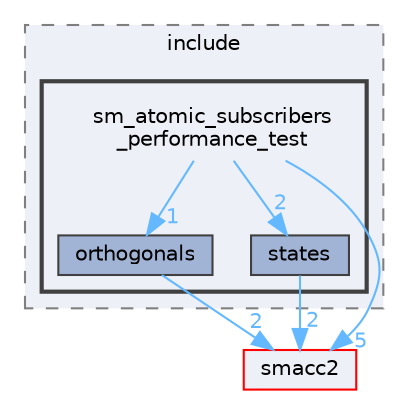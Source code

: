 digraph "smacc2_performance_tools/performance_tests/sm_atomic_subscribers_performance_test/include/sm_atomic_subscribers_performance_test"
{
 // LATEX_PDF_SIZE
  bgcolor="transparent";
  edge [fontname=Helvetica,fontsize=10,labelfontname=Helvetica,labelfontsize=10];
  node [fontname=Helvetica,fontsize=10,shape=box,height=0.2,width=0.4];
  compound=true
  subgraph clusterdir_f4664a6ef58c63496884d1bc2b8c7045 {
    graph [ bgcolor="#edf0f7", pencolor="grey50", label="include", fontname=Helvetica,fontsize=10 style="filled,dashed", URL="dir_f4664a6ef58c63496884d1bc2b8c7045.html",tooltip=""]
  subgraph clusterdir_e7d6f234d38aa509ab8894fd16b88c2a {
    graph [ bgcolor="#edf0f7", pencolor="grey25", label="", fontname=Helvetica,fontsize=10 style="filled,bold", URL="dir_e7d6f234d38aa509ab8894fd16b88c2a.html",tooltip=""]
    dir_e7d6f234d38aa509ab8894fd16b88c2a [shape=plaintext, label="sm_atomic_subscribers\l_performance_test"];
  dir_931131e4a1bc5a3b2127a26030e35359 [label="orthogonals", fillcolor="#a2b4d6", color="grey25", style="filled", URL="dir_931131e4a1bc5a3b2127a26030e35359.html",tooltip=""];
  dir_c8d89946cbf075009f6361f5cb6b40a1 [label="states", fillcolor="#a2b4d6", color="grey25", style="filled", URL="dir_c8d89946cbf075009f6361f5cb6b40a1.html",tooltip=""];
  }
  }
  dir_ce4c19d6108cf5285f3105ec9cd73bf1 [label="smacc2", fillcolor="#edf0f7", color="red", style="filled", URL="dir_ce4c19d6108cf5285f3105ec9cd73bf1.html",tooltip=""];
  dir_e7d6f234d38aa509ab8894fd16b88c2a->dir_931131e4a1bc5a3b2127a26030e35359 [headlabel="1", labeldistance=1.5 headhref="dir_000116_000095.html" color="steelblue1" fontcolor="steelblue1"];
  dir_e7d6f234d38aa509ab8894fd16b88c2a->dir_c8d89946cbf075009f6361f5cb6b40a1 [headlabel="2", labeldistance=1.5 headhref="dir_000116_000166.html" color="steelblue1" fontcolor="steelblue1"];
  dir_e7d6f234d38aa509ab8894fd16b88c2a->dir_ce4c19d6108cf5285f3105ec9cd73bf1 [headlabel="5", labeldistance=1.5 headhref="dir_000116_000123.html" color="steelblue1" fontcolor="steelblue1"];
  dir_931131e4a1bc5a3b2127a26030e35359->dir_ce4c19d6108cf5285f3105ec9cd73bf1 [headlabel="2", labeldistance=1.5 headhref="dir_000095_000123.html" color="steelblue1" fontcolor="steelblue1"];
  dir_c8d89946cbf075009f6361f5cb6b40a1->dir_ce4c19d6108cf5285f3105ec9cd73bf1 [headlabel="2", labeldistance=1.5 headhref="dir_000166_000123.html" color="steelblue1" fontcolor="steelblue1"];
}
